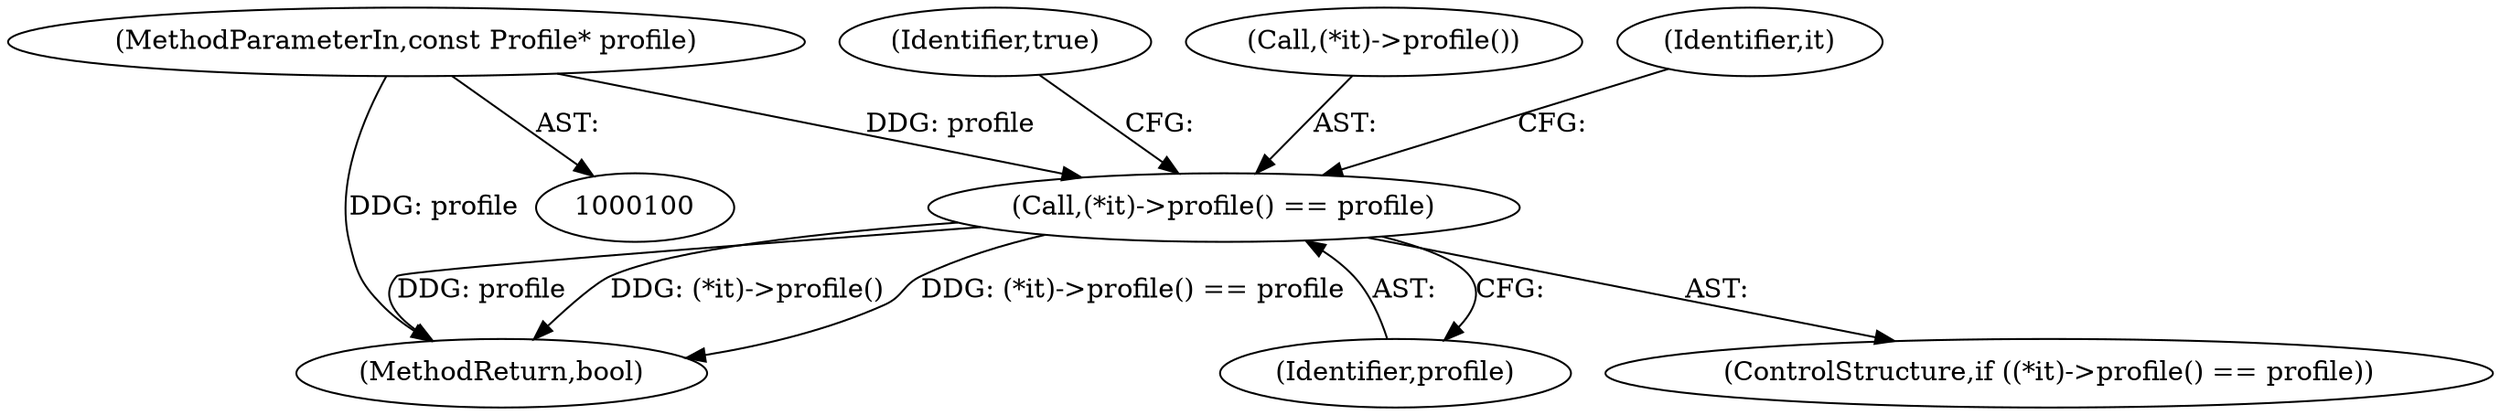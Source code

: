 digraph "0_Chrome_1dab554a7e795dac34313e2f7dbe4325628d12d4@pointer" {
"1000101" [label="(MethodParameterIn,const Profile* profile)"];
"1000121" [label="(Call,(*it)->profile() == profile)"];
"1000125" [label="(Identifier,true)"];
"1000121" [label="(Call,(*it)->profile() == profile)"];
"1000123" [label="(Identifier,profile)"];
"1000122" [label="(Call,(*it)->profile())"];
"1000128" [label="(MethodReturn,bool)"];
"1000101" [label="(MethodParameterIn,const Profile* profile)"];
"1000118" [label="(Identifier,it)"];
"1000120" [label="(ControlStructure,if ((*it)->profile() == profile))"];
"1000101" -> "1000100"  [label="AST: "];
"1000101" -> "1000128"  [label="DDG: profile"];
"1000101" -> "1000121"  [label="DDG: profile"];
"1000121" -> "1000120"  [label="AST: "];
"1000121" -> "1000123"  [label="CFG: "];
"1000122" -> "1000121"  [label="AST: "];
"1000123" -> "1000121"  [label="AST: "];
"1000125" -> "1000121"  [label="CFG: "];
"1000118" -> "1000121"  [label="CFG: "];
"1000121" -> "1000128"  [label="DDG: profile"];
"1000121" -> "1000128"  [label="DDG: (*it)->profile()"];
"1000121" -> "1000128"  [label="DDG: (*it)->profile() == profile"];
}
